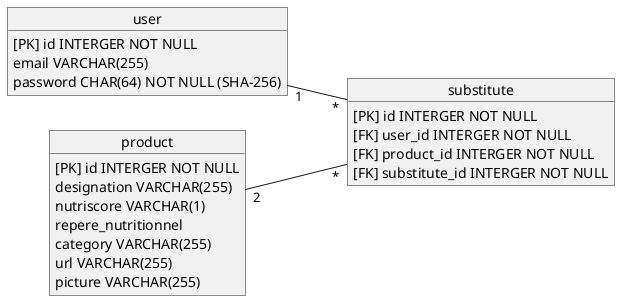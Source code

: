 @startuml 06_MPD

left to right direction

object user{
    [PK] id INTERGER NOT NULL
    email VARCHAR(255)
    password CHAR(64) NOT NULL (SHA-256)
}

object product{
    [PK] id INTERGER NOT NULL
    designation VARCHAR(255)
    nutriscore VARCHAR(1)
    repere_nutritionnel
    category VARCHAR(255)
    url VARCHAR(255)
    picture VARCHAR(255)
}

object substitute{
    [PK] id INTERGER NOT NULL
    [FK] user_id INTERGER NOT NULL
    [FK] product_id INTERGER NOT NULL
    [FK] substitute_id INTERGER NOT NULL
}

user "1" -- "*" substitute
product "2" -- "*" substitute


@enduml